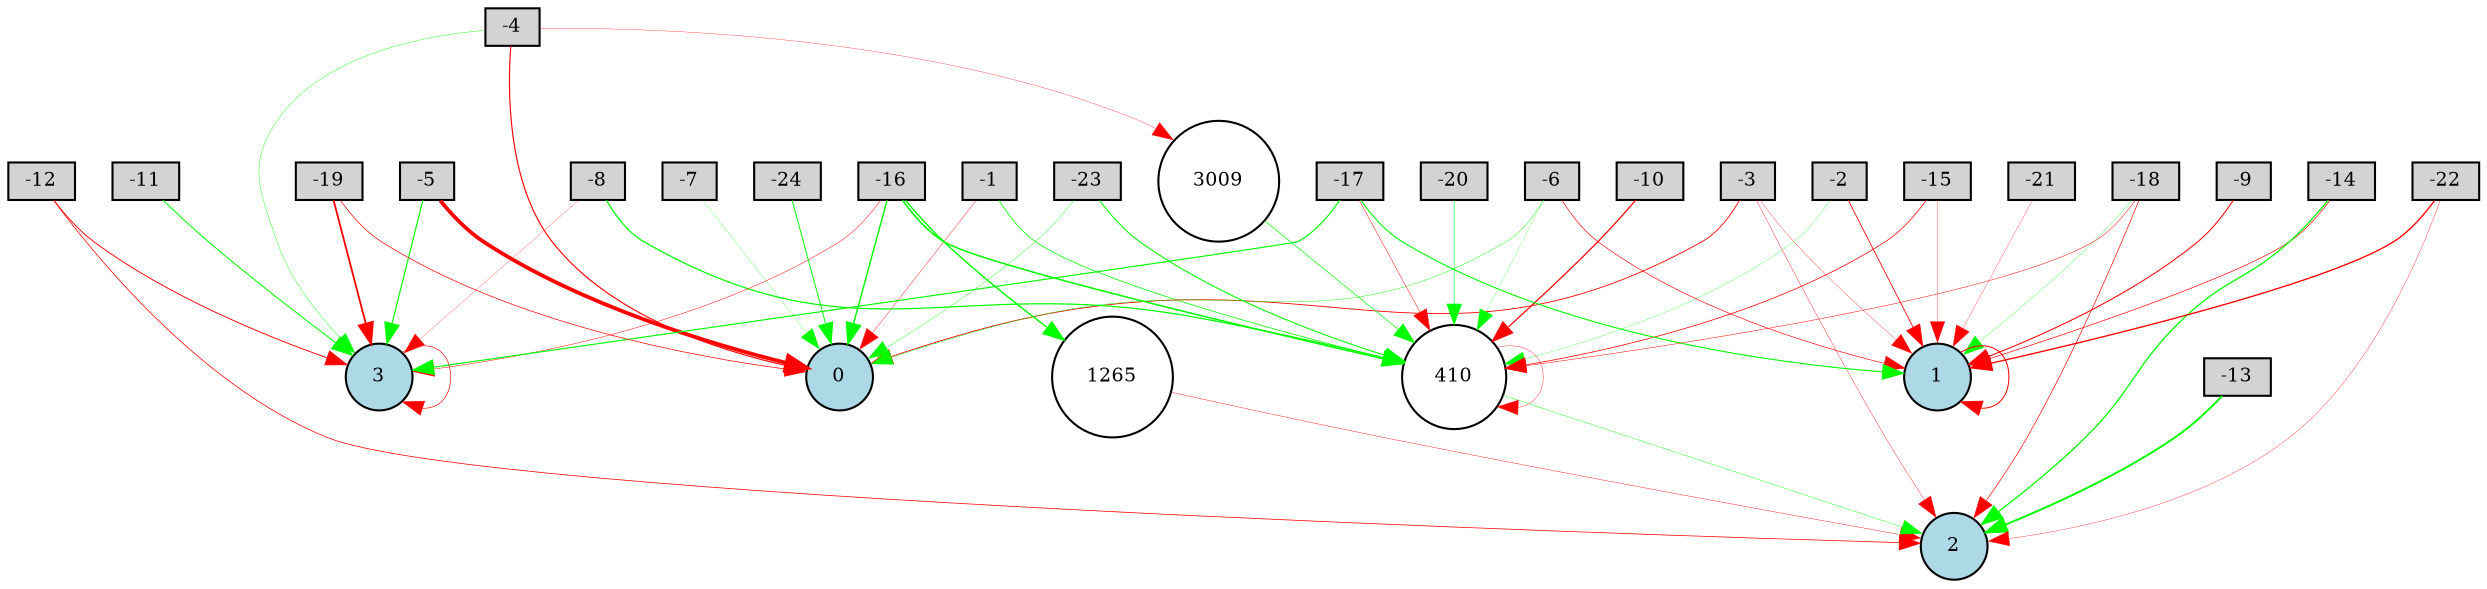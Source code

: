 digraph {
	node [fontsize=9 height=0.2 shape=circle width=0.2]
	-1 [fillcolor=lightgray shape=box style=filled]
	-2 [fillcolor=lightgray shape=box style=filled]
	-3 [fillcolor=lightgray shape=box style=filled]
	-4 [fillcolor=lightgray shape=box style=filled]
	-5 [fillcolor=lightgray shape=box style=filled]
	-6 [fillcolor=lightgray shape=box style=filled]
	-7 [fillcolor=lightgray shape=box style=filled]
	-8 [fillcolor=lightgray shape=box style=filled]
	-9 [fillcolor=lightgray shape=box style=filled]
	-10 [fillcolor=lightgray shape=box style=filled]
	-11 [fillcolor=lightgray shape=box style=filled]
	-12 [fillcolor=lightgray shape=box style=filled]
	-13 [fillcolor=lightgray shape=box style=filled]
	-14 [fillcolor=lightgray shape=box style=filled]
	-15 [fillcolor=lightgray shape=box style=filled]
	-16 [fillcolor=lightgray shape=box style=filled]
	-17 [fillcolor=lightgray shape=box style=filled]
	-18 [fillcolor=lightgray shape=box style=filled]
	-19 [fillcolor=lightgray shape=box style=filled]
	-20 [fillcolor=lightgray shape=box style=filled]
	-21 [fillcolor=lightgray shape=box style=filled]
	-22 [fillcolor=lightgray shape=box style=filled]
	-23 [fillcolor=lightgray shape=box style=filled]
	-24 [fillcolor=lightgray shape=box style=filled]
	0 [fillcolor=lightblue style=filled]
	1 [fillcolor=lightblue style=filled]
	2 [fillcolor=lightblue style=filled]
	3 [fillcolor=lightblue style=filled]
	3009 [fillcolor=white style=filled]
	1265 [fillcolor=white style=filled]
	410 [fillcolor=white style=filled]
	-23 -> 0 [color=green penwidth=0.18029536681545016 style=solid]
	-24 -> 0 [color=green penwidth=0.4513545116063864 style=solid]
	-15 -> 410 [color=red penwidth=0.35743838637976744 style=solid]
	-1 -> 0 [color=red penwidth=0.1894506103083043 style=solid]
	-19 -> 3 [color=red penwidth=0.8684728827229234 style=solid]
	-16 -> 3 [color=red penwidth=0.22873822871916807 style=solid]
	-17 -> 3 [color=green penwidth=0.5487471804624414 style=solid]
	410 -> 2 [color=green penwidth=0.19711825932261642 style=solid]
	-18 -> 1 [color=green penwidth=0.14046142172998632 style=solid]
	-21 -> 1 [color=red penwidth=0.1390855330201051 style=solid]
	-17 -> 1 [color=green penwidth=0.522321196395934 style=solid]
	-2 -> 1 [color=red penwidth=0.39761323487472855 style=solid]
	-18 -> 410 [color=red penwidth=0.23337591738219637 style=solid]
	3 -> 3 [color=red penwidth=0.3054097317428369 style=solid]
	-14 -> 2 [color=green penwidth=0.605696333585642 style=solid]
	-6 -> 0 [color=green penwidth=0.20246071914896796 style=solid]
	-15 -> 1 [color=red penwidth=0.15397699173420804 style=solid]
	-4 -> 3 [color=green penwidth=0.18787152982516314 style=solid]
	-13 -> 2 [color=green penwidth=0.9198138644083282 style=solid]
	-16 -> 0 [color=green penwidth=0.6802889880942905 style=solid]
	-3 -> 2 [color=red penwidth=0.1803223136465933 style=solid]
	-16 -> 410 [color=green penwidth=0.7297000059739319 style=solid]
	-22 -> 1 [color=red penwidth=0.6441958471899117 style=solid]
	-12 -> 2 [color=red penwidth=0.36064496116624967 style=solid]
	-4 -> 3009 [color=red penwidth=0.14913432159900092 style=solid]
	-18 -> 2 [color=red penwidth=0.3190493068800452 style=solid]
	1 -> 1 [color=red penwidth=0.4838754043724206 style=solid]
	-5 -> 0 [color=red penwidth=1.8280149040973512 style=solid]
	-16 -> 1265 [color=green penwidth=0.6777665236427407 style=solid]
	-6 -> 1 [color=red penwidth=0.3130145294258073 style=solid]
	410 -> 410 [color=red penwidth=0.16912462481886148 style=solid]
	3009 -> 410 [color=green penwidth=0.3202894855703403 style=solid]
	-9 -> 1 [color=red penwidth=0.49615968533736055 style=solid]
	-11 -> 3 [color=green penwidth=0.48350827292585863 style=solid]
	-3 -> 1 [color=red penwidth=0.1470808449861572 style=solid]
	-8 -> 3 [color=red penwidth=0.11953454905504679 style=solid]
	-1 -> 410 [color=green penwidth=0.36492901212750084 style=solid]
	-4 -> 0 [color=red penwidth=0.5490028832450087 style=solid]
	-5 -> 3 [color=green penwidth=0.5398762587631709 style=solid]
	-19 -> 0 [color=red penwidth=0.3367760150594451 style=solid]
	-22 -> 2 [color=red penwidth=0.16319260617186016 style=solid]
	-23 -> 410 [color=green penwidth=0.4954184325009583 style=solid]
	1265 -> 2 [color=red penwidth=0.19535951988887804 style=solid]
	-2 -> 410 [color=green penwidth=0.13468345058271855 style=solid]
	-12 -> 3 [color=red penwidth=0.44213722233552566 style=solid]
	-10 -> 410 [color=red penwidth=0.5876305626278375 style=solid]
	-7 -> 0 [color=green penwidth=0.12418168918709027 style=solid]
	-3 -> 0 [color=red penwidth=0.41160469381995435 style=solid]
	-20 -> 410 [color=green penwidth=0.27400924173376984 style=solid]
	-14 -> 1 [color=red penwidth=0.3252973515251214 style=solid]
	-8 -> 410 [color=green penwidth=0.5842188959868466 style=solid]
	-6 -> 410 [color=green penwidth=0.10957674922608471 style=solid]
	-17 -> 410 [color=red penwidth=0.22061276751881012 style=solid]
}
